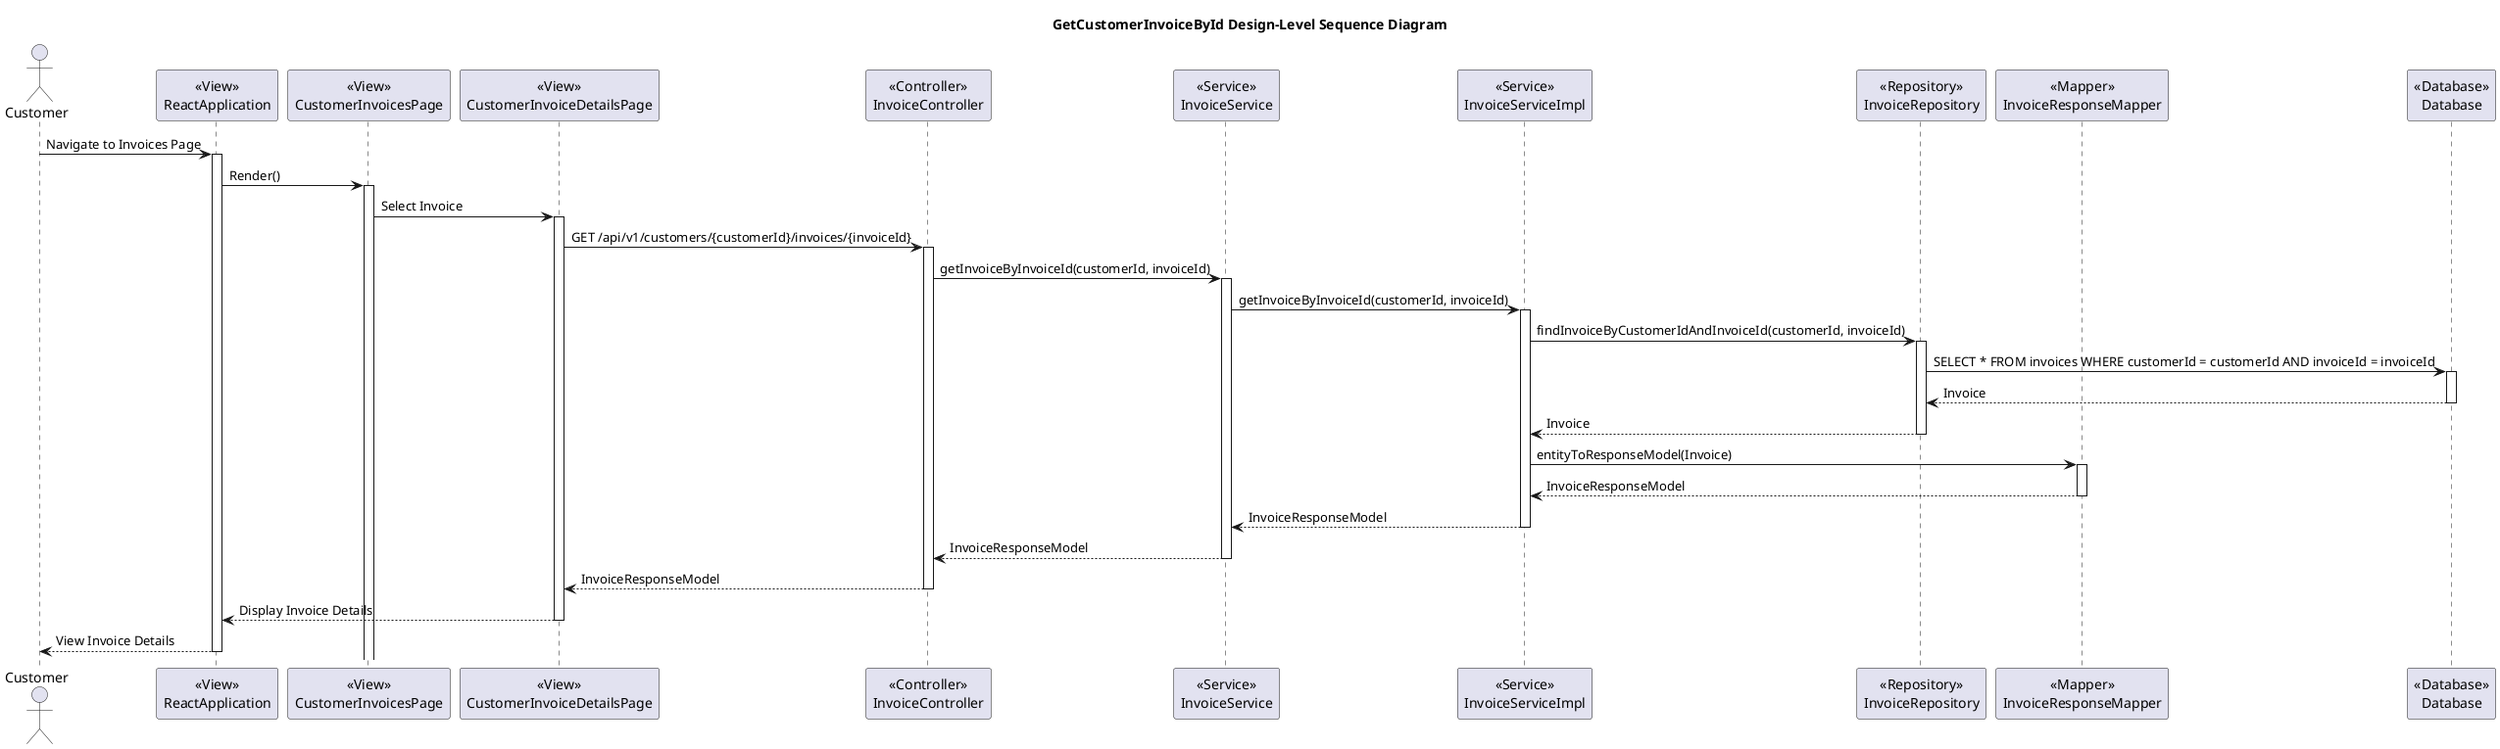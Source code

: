 @startuml
title GetCustomerInvoiceById Design-Level Sequence Diagram

actor Customer

participant ReactApplication as "<<View>>\nReactApplication"
participant CustomerInvoicesPage as "<<View>>\nCustomerInvoicesPage"
participant CustomerInvoiceDetailsPage as "<<View>>\nCustomerInvoiceDetailsPage"
participant InvoiceController as "<<Controller>>\nInvoiceController"
participant InvoiceService as "<<Service>>\nInvoiceService"
participant InvoiceServiceImpl as "<<Service>>\nInvoiceServiceImpl"
participant InvoiceRepository as "<<Repository>>\nInvoiceRepository"
participant InvoiceResponseMapper as "<<Mapper>>\nInvoiceResponseMapper"
participant Database as "<<Database>>\nDatabase"

Customer -> ReactApplication: Navigate to Invoices Page
activate ReactApplication

ReactApplication -> CustomerInvoicesPage: Render()
activate CustomerInvoicesPage

CustomerInvoicesPage -> CustomerInvoiceDetailsPage: Select Invoice
activate CustomerInvoiceDetailsPage

CustomerInvoiceDetailsPage -> InvoiceController: GET /api/v1/customers/{customerId}/invoices/{invoiceId}
activate InvoiceController

InvoiceController -> InvoiceService: getInvoiceByInvoiceId(customerId, invoiceId)
activate InvoiceService

InvoiceService -> InvoiceServiceImpl: getInvoiceByInvoiceId(customerId, invoiceId)
activate InvoiceServiceImpl

InvoiceServiceImpl -> InvoiceRepository: findInvoiceByCustomerIdAndInvoiceId(customerId, invoiceId)
activate InvoiceRepository

InvoiceRepository -> Database: SELECT * FROM invoices WHERE customerId = customerId AND invoiceId = invoiceId
activate Database

Database --> InvoiceRepository: Invoice
deactivate Database

InvoiceRepository --> InvoiceServiceImpl: Invoice
deactivate InvoiceRepository

InvoiceServiceImpl -> InvoiceResponseMapper: entityToResponseModel(Invoice)
activate InvoiceResponseMapper

InvoiceResponseMapper --> InvoiceServiceImpl: InvoiceResponseModel
deactivate InvoiceResponseMapper

InvoiceServiceImpl --> InvoiceService: InvoiceResponseModel
deactivate InvoiceServiceImpl

InvoiceService --> InvoiceController: InvoiceResponseModel
deactivate InvoiceService

InvoiceController --> CustomerInvoiceDetailsPage: InvoiceResponseModel
deactivate InvoiceController

CustomerInvoiceDetailsPage --> ReactApplication: Display Invoice Details
deactivate CustomerInvoiceDetailsPage

ReactApplication --> Customer: View Invoice Details
deactivate ReactApplication

@enduml
